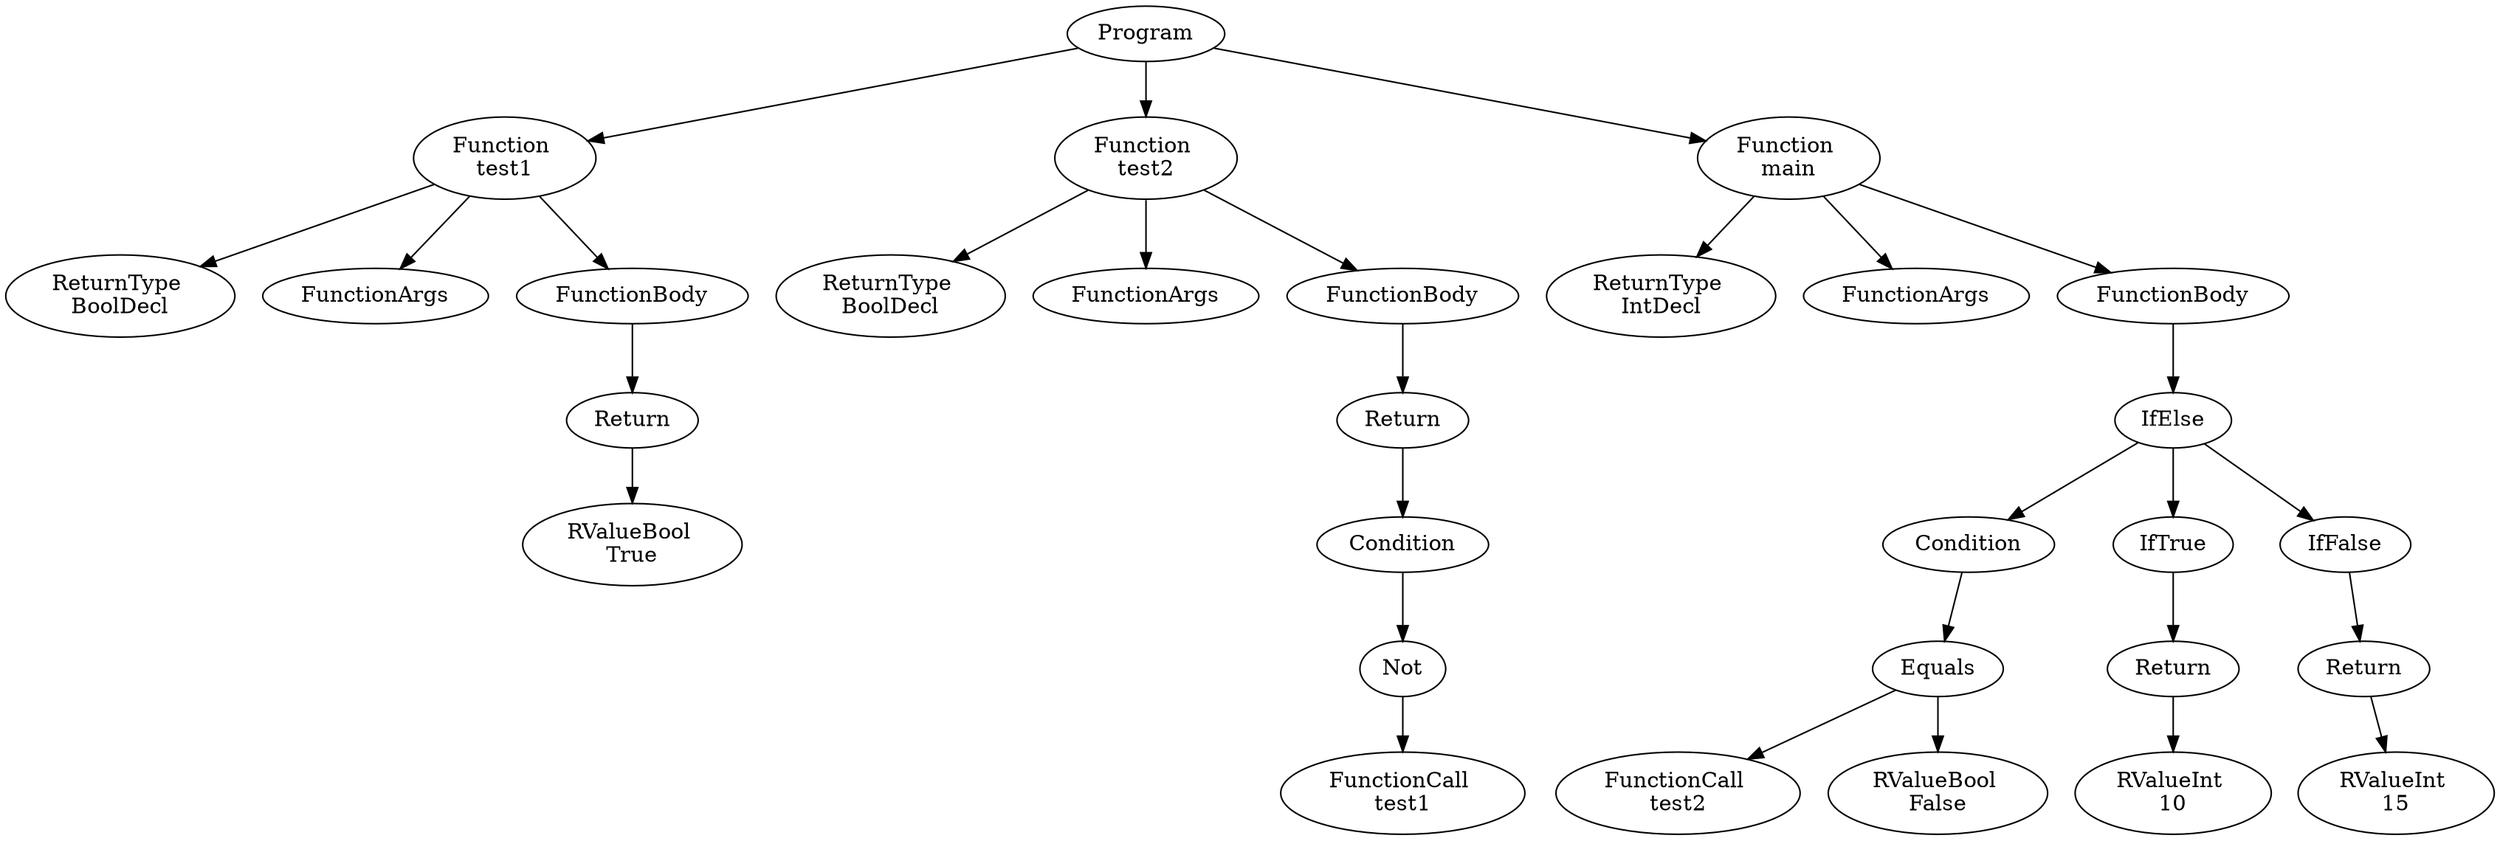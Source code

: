 digraph AST {
3 [label="Program"];
4 [label="Function \ntest1"];
5 [label="ReturnType \nBoolDecl"];
6 [label="FunctionArgs"];
7 [label="FunctionBody"];
8 [label="Return"];
9 [label="RValueBool \nTrue"];
8 -> 9;
7 -> 8;
4 -> 5;
4 -> 6;
4 -> 7;
10 [label="Function \ntest2"];
11 [label="ReturnType \nBoolDecl"];
12 [label="FunctionArgs"];
13 [label="FunctionBody"];
14 [label="Return"];
15 [label="Condition"];
16 [label="Not"];
17 [label="FunctionCall \ntest1"];
16 -> 17;
15 -> 16;
14 -> 15;
13 -> 14;
10 -> 11;
10 -> 12;
10 -> 13;
18 [label="Function \nmain"];
19 [label="ReturnType \nIntDecl"];
20 [label="FunctionArgs"];
21 [label="FunctionBody"];
22 [label="IfElse"];
23 [label="Condition"];
24 [label="Equals"];
25 [label="FunctionCall \ntest2"];
26 [label="RValueBool \nFalse"];
24 -> 25;
24 -> 26;
23 -> 24;
27 [label="IfTrue"];
28 [label="Return"];
29 [label="RValueInt \n10"];
28 -> 29;
27 -> 28;
30 [label="IfFalse"];
31 [label="Return"];
32 [label="RValueInt \n15"];
31 -> 32;
30 -> 31;
22 -> 23;
22 -> 27;
22 -> 30;
21 -> 22;
18 -> 19;
18 -> 20;
18 -> 21;
3 -> 4;
3 -> 10;
3 -> 18;
}